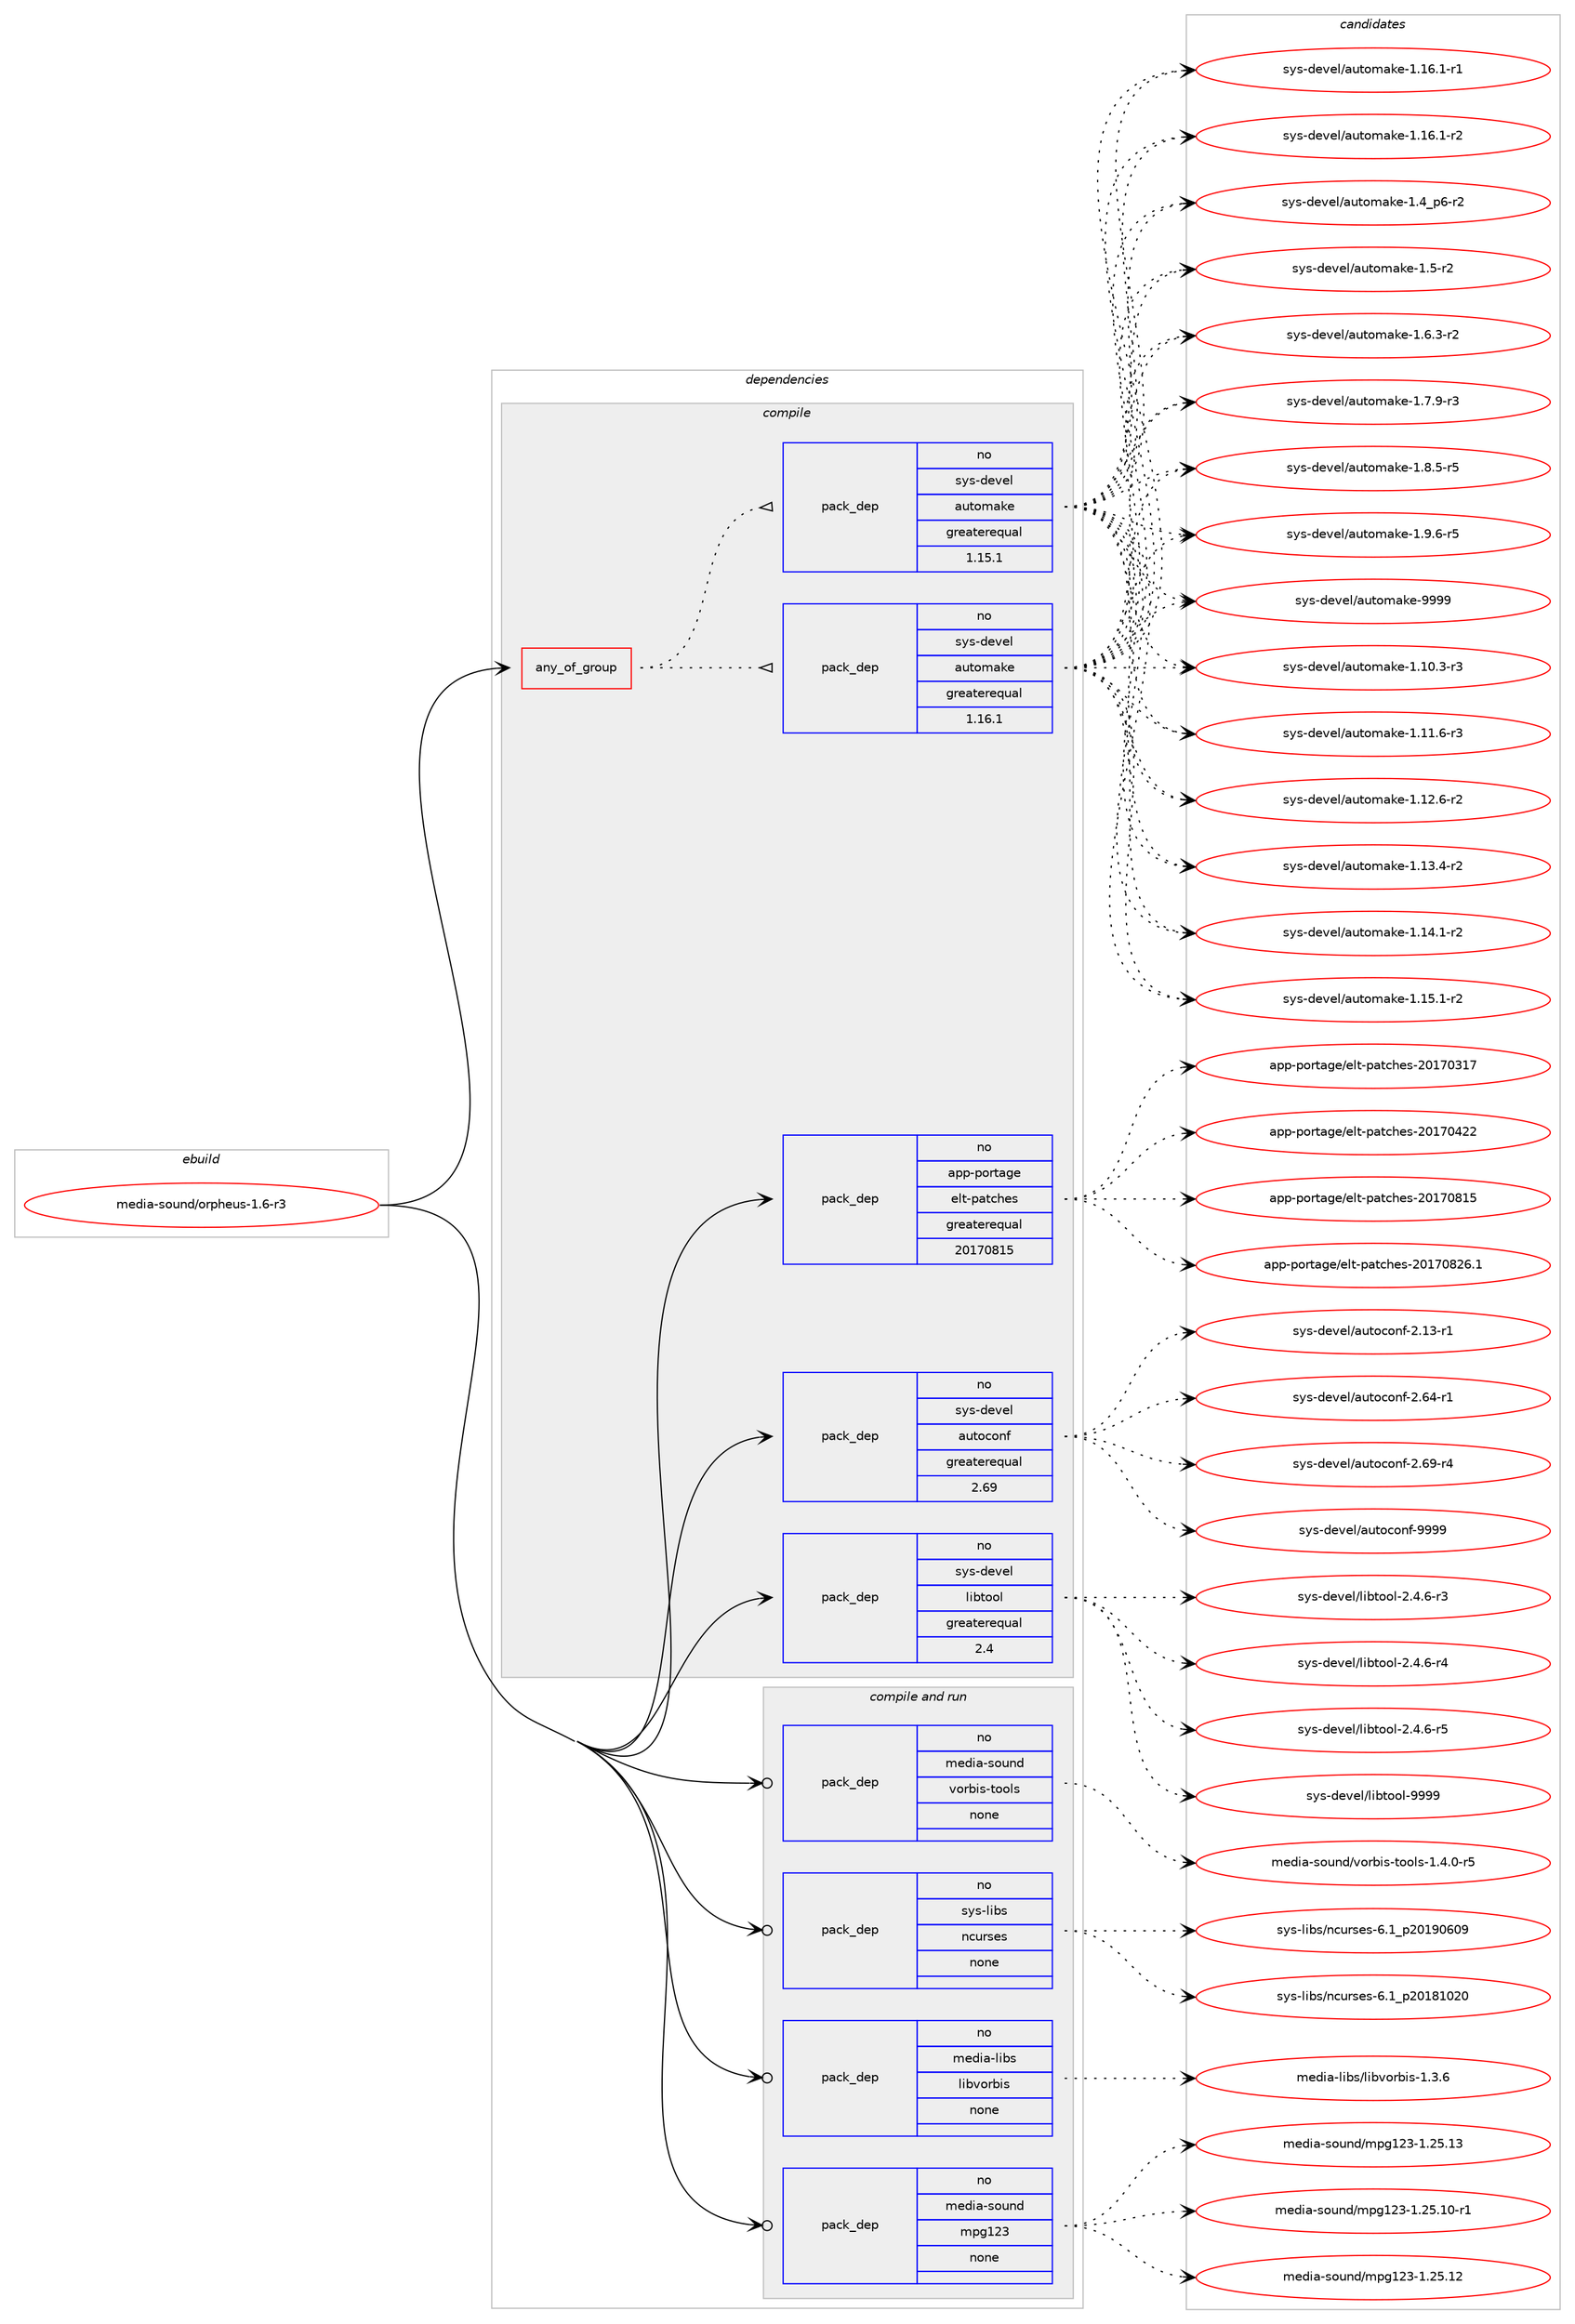 digraph prolog {

# *************
# Graph options
# *************

newrank=true;
concentrate=true;
compound=true;
graph [rankdir=LR,fontname=Helvetica,fontsize=10,ranksep=1.5];#, ranksep=2.5, nodesep=0.2];
edge  [arrowhead=vee];
node  [fontname=Helvetica,fontsize=10];

# **********
# The ebuild
# **********

subgraph cluster_leftcol {
color=gray;
rank=same;
label=<<i>ebuild</i>>;
id [label="media-sound/orpheus-1.6-r3", color=red, width=4, href="../media-sound/orpheus-1.6-r3.svg"];
}

# ****************
# The dependencies
# ****************

subgraph cluster_midcol {
color=gray;
label=<<i>dependencies</i>>;
subgraph cluster_compile {
fillcolor="#eeeeee";
style=filled;
label=<<i>compile</i>>;
subgraph any13557 {
dependency801661 [label=<<TABLE BORDER="0" CELLBORDER="1" CELLSPACING="0" CELLPADDING="4"><TR><TD CELLPADDING="10">any_of_group</TD></TR></TABLE>>, shape=none, color=red];subgraph pack592988 {
dependency801662 [label=<<TABLE BORDER="0" CELLBORDER="1" CELLSPACING="0" CELLPADDING="4" WIDTH="220"><TR><TD ROWSPAN="6" CELLPADDING="30">pack_dep</TD></TR><TR><TD WIDTH="110">no</TD></TR><TR><TD>sys-devel</TD></TR><TR><TD>automake</TD></TR><TR><TD>greaterequal</TD></TR><TR><TD>1.16.1</TD></TR></TABLE>>, shape=none, color=blue];
}
dependency801661:e -> dependency801662:w [weight=20,style="dotted",arrowhead="oinv"];
subgraph pack592989 {
dependency801663 [label=<<TABLE BORDER="0" CELLBORDER="1" CELLSPACING="0" CELLPADDING="4" WIDTH="220"><TR><TD ROWSPAN="6" CELLPADDING="30">pack_dep</TD></TR><TR><TD WIDTH="110">no</TD></TR><TR><TD>sys-devel</TD></TR><TR><TD>automake</TD></TR><TR><TD>greaterequal</TD></TR><TR><TD>1.15.1</TD></TR></TABLE>>, shape=none, color=blue];
}
dependency801661:e -> dependency801663:w [weight=20,style="dotted",arrowhead="oinv"];
}
id:e -> dependency801661:w [weight=20,style="solid",arrowhead="vee"];
subgraph pack592990 {
dependency801664 [label=<<TABLE BORDER="0" CELLBORDER="1" CELLSPACING="0" CELLPADDING="4" WIDTH="220"><TR><TD ROWSPAN="6" CELLPADDING="30">pack_dep</TD></TR><TR><TD WIDTH="110">no</TD></TR><TR><TD>app-portage</TD></TR><TR><TD>elt-patches</TD></TR><TR><TD>greaterequal</TD></TR><TR><TD>20170815</TD></TR></TABLE>>, shape=none, color=blue];
}
id:e -> dependency801664:w [weight=20,style="solid",arrowhead="vee"];
subgraph pack592991 {
dependency801665 [label=<<TABLE BORDER="0" CELLBORDER="1" CELLSPACING="0" CELLPADDING="4" WIDTH="220"><TR><TD ROWSPAN="6" CELLPADDING="30">pack_dep</TD></TR><TR><TD WIDTH="110">no</TD></TR><TR><TD>sys-devel</TD></TR><TR><TD>autoconf</TD></TR><TR><TD>greaterequal</TD></TR><TR><TD>2.69</TD></TR></TABLE>>, shape=none, color=blue];
}
id:e -> dependency801665:w [weight=20,style="solid",arrowhead="vee"];
subgraph pack592992 {
dependency801666 [label=<<TABLE BORDER="0" CELLBORDER="1" CELLSPACING="0" CELLPADDING="4" WIDTH="220"><TR><TD ROWSPAN="6" CELLPADDING="30">pack_dep</TD></TR><TR><TD WIDTH="110">no</TD></TR><TR><TD>sys-devel</TD></TR><TR><TD>libtool</TD></TR><TR><TD>greaterequal</TD></TR><TR><TD>2.4</TD></TR></TABLE>>, shape=none, color=blue];
}
id:e -> dependency801666:w [weight=20,style="solid",arrowhead="vee"];
}
subgraph cluster_compileandrun {
fillcolor="#eeeeee";
style=filled;
label=<<i>compile and run</i>>;
subgraph pack592993 {
dependency801667 [label=<<TABLE BORDER="0" CELLBORDER="1" CELLSPACING="0" CELLPADDING="4" WIDTH="220"><TR><TD ROWSPAN="6" CELLPADDING="30">pack_dep</TD></TR><TR><TD WIDTH="110">no</TD></TR><TR><TD>media-libs</TD></TR><TR><TD>libvorbis</TD></TR><TR><TD>none</TD></TR><TR><TD></TD></TR></TABLE>>, shape=none, color=blue];
}
id:e -> dependency801667:w [weight=20,style="solid",arrowhead="odotvee"];
subgraph pack592994 {
dependency801668 [label=<<TABLE BORDER="0" CELLBORDER="1" CELLSPACING="0" CELLPADDING="4" WIDTH="220"><TR><TD ROWSPAN="6" CELLPADDING="30">pack_dep</TD></TR><TR><TD WIDTH="110">no</TD></TR><TR><TD>media-sound</TD></TR><TR><TD>mpg123</TD></TR><TR><TD>none</TD></TR><TR><TD></TD></TR></TABLE>>, shape=none, color=blue];
}
id:e -> dependency801668:w [weight=20,style="solid",arrowhead="odotvee"];
subgraph pack592995 {
dependency801669 [label=<<TABLE BORDER="0" CELLBORDER="1" CELLSPACING="0" CELLPADDING="4" WIDTH="220"><TR><TD ROWSPAN="6" CELLPADDING="30">pack_dep</TD></TR><TR><TD WIDTH="110">no</TD></TR><TR><TD>media-sound</TD></TR><TR><TD>vorbis-tools</TD></TR><TR><TD>none</TD></TR><TR><TD></TD></TR></TABLE>>, shape=none, color=blue];
}
id:e -> dependency801669:w [weight=20,style="solid",arrowhead="odotvee"];
subgraph pack592996 {
dependency801670 [label=<<TABLE BORDER="0" CELLBORDER="1" CELLSPACING="0" CELLPADDING="4" WIDTH="220"><TR><TD ROWSPAN="6" CELLPADDING="30">pack_dep</TD></TR><TR><TD WIDTH="110">no</TD></TR><TR><TD>sys-libs</TD></TR><TR><TD>ncurses</TD></TR><TR><TD>none</TD></TR><TR><TD></TD></TR></TABLE>>, shape=none, color=blue];
}
id:e -> dependency801670:w [weight=20,style="solid",arrowhead="odotvee"];
}
subgraph cluster_run {
fillcolor="#eeeeee";
style=filled;
label=<<i>run</i>>;
}
}

# **************
# The candidates
# **************

subgraph cluster_choices {
rank=same;
color=gray;
label=<<i>candidates</i>>;

subgraph choice592988 {
color=black;
nodesep=1;
choice11512111545100101118101108479711711611110997107101454946494846514511451 [label="sys-devel/automake-1.10.3-r3", color=red, width=4,href="../sys-devel/automake-1.10.3-r3.svg"];
choice11512111545100101118101108479711711611110997107101454946494946544511451 [label="sys-devel/automake-1.11.6-r3", color=red, width=4,href="../sys-devel/automake-1.11.6-r3.svg"];
choice11512111545100101118101108479711711611110997107101454946495046544511450 [label="sys-devel/automake-1.12.6-r2", color=red, width=4,href="../sys-devel/automake-1.12.6-r2.svg"];
choice11512111545100101118101108479711711611110997107101454946495146524511450 [label="sys-devel/automake-1.13.4-r2", color=red, width=4,href="../sys-devel/automake-1.13.4-r2.svg"];
choice11512111545100101118101108479711711611110997107101454946495246494511450 [label="sys-devel/automake-1.14.1-r2", color=red, width=4,href="../sys-devel/automake-1.14.1-r2.svg"];
choice11512111545100101118101108479711711611110997107101454946495346494511450 [label="sys-devel/automake-1.15.1-r2", color=red, width=4,href="../sys-devel/automake-1.15.1-r2.svg"];
choice11512111545100101118101108479711711611110997107101454946495446494511449 [label="sys-devel/automake-1.16.1-r1", color=red, width=4,href="../sys-devel/automake-1.16.1-r1.svg"];
choice11512111545100101118101108479711711611110997107101454946495446494511450 [label="sys-devel/automake-1.16.1-r2", color=red, width=4,href="../sys-devel/automake-1.16.1-r2.svg"];
choice115121115451001011181011084797117116111109971071014549465295112544511450 [label="sys-devel/automake-1.4_p6-r2", color=red, width=4,href="../sys-devel/automake-1.4_p6-r2.svg"];
choice11512111545100101118101108479711711611110997107101454946534511450 [label="sys-devel/automake-1.5-r2", color=red, width=4,href="../sys-devel/automake-1.5-r2.svg"];
choice115121115451001011181011084797117116111109971071014549465446514511450 [label="sys-devel/automake-1.6.3-r2", color=red, width=4,href="../sys-devel/automake-1.6.3-r2.svg"];
choice115121115451001011181011084797117116111109971071014549465546574511451 [label="sys-devel/automake-1.7.9-r3", color=red, width=4,href="../sys-devel/automake-1.7.9-r3.svg"];
choice115121115451001011181011084797117116111109971071014549465646534511453 [label="sys-devel/automake-1.8.5-r5", color=red, width=4,href="../sys-devel/automake-1.8.5-r5.svg"];
choice115121115451001011181011084797117116111109971071014549465746544511453 [label="sys-devel/automake-1.9.6-r5", color=red, width=4,href="../sys-devel/automake-1.9.6-r5.svg"];
choice115121115451001011181011084797117116111109971071014557575757 [label="sys-devel/automake-9999", color=red, width=4,href="../sys-devel/automake-9999.svg"];
dependency801662:e -> choice11512111545100101118101108479711711611110997107101454946494846514511451:w [style=dotted,weight="100"];
dependency801662:e -> choice11512111545100101118101108479711711611110997107101454946494946544511451:w [style=dotted,weight="100"];
dependency801662:e -> choice11512111545100101118101108479711711611110997107101454946495046544511450:w [style=dotted,weight="100"];
dependency801662:e -> choice11512111545100101118101108479711711611110997107101454946495146524511450:w [style=dotted,weight="100"];
dependency801662:e -> choice11512111545100101118101108479711711611110997107101454946495246494511450:w [style=dotted,weight="100"];
dependency801662:e -> choice11512111545100101118101108479711711611110997107101454946495346494511450:w [style=dotted,weight="100"];
dependency801662:e -> choice11512111545100101118101108479711711611110997107101454946495446494511449:w [style=dotted,weight="100"];
dependency801662:e -> choice11512111545100101118101108479711711611110997107101454946495446494511450:w [style=dotted,weight="100"];
dependency801662:e -> choice115121115451001011181011084797117116111109971071014549465295112544511450:w [style=dotted,weight="100"];
dependency801662:e -> choice11512111545100101118101108479711711611110997107101454946534511450:w [style=dotted,weight="100"];
dependency801662:e -> choice115121115451001011181011084797117116111109971071014549465446514511450:w [style=dotted,weight="100"];
dependency801662:e -> choice115121115451001011181011084797117116111109971071014549465546574511451:w [style=dotted,weight="100"];
dependency801662:e -> choice115121115451001011181011084797117116111109971071014549465646534511453:w [style=dotted,weight="100"];
dependency801662:e -> choice115121115451001011181011084797117116111109971071014549465746544511453:w [style=dotted,weight="100"];
dependency801662:e -> choice115121115451001011181011084797117116111109971071014557575757:w [style=dotted,weight="100"];
}
subgraph choice592989 {
color=black;
nodesep=1;
choice11512111545100101118101108479711711611110997107101454946494846514511451 [label="sys-devel/automake-1.10.3-r3", color=red, width=4,href="../sys-devel/automake-1.10.3-r3.svg"];
choice11512111545100101118101108479711711611110997107101454946494946544511451 [label="sys-devel/automake-1.11.6-r3", color=red, width=4,href="../sys-devel/automake-1.11.6-r3.svg"];
choice11512111545100101118101108479711711611110997107101454946495046544511450 [label="sys-devel/automake-1.12.6-r2", color=red, width=4,href="../sys-devel/automake-1.12.6-r2.svg"];
choice11512111545100101118101108479711711611110997107101454946495146524511450 [label="sys-devel/automake-1.13.4-r2", color=red, width=4,href="../sys-devel/automake-1.13.4-r2.svg"];
choice11512111545100101118101108479711711611110997107101454946495246494511450 [label="sys-devel/automake-1.14.1-r2", color=red, width=4,href="../sys-devel/automake-1.14.1-r2.svg"];
choice11512111545100101118101108479711711611110997107101454946495346494511450 [label="sys-devel/automake-1.15.1-r2", color=red, width=4,href="../sys-devel/automake-1.15.1-r2.svg"];
choice11512111545100101118101108479711711611110997107101454946495446494511449 [label="sys-devel/automake-1.16.1-r1", color=red, width=4,href="../sys-devel/automake-1.16.1-r1.svg"];
choice11512111545100101118101108479711711611110997107101454946495446494511450 [label="sys-devel/automake-1.16.1-r2", color=red, width=4,href="../sys-devel/automake-1.16.1-r2.svg"];
choice115121115451001011181011084797117116111109971071014549465295112544511450 [label="sys-devel/automake-1.4_p6-r2", color=red, width=4,href="../sys-devel/automake-1.4_p6-r2.svg"];
choice11512111545100101118101108479711711611110997107101454946534511450 [label="sys-devel/automake-1.5-r2", color=red, width=4,href="../sys-devel/automake-1.5-r2.svg"];
choice115121115451001011181011084797117116111109971071014549465446514511450 [label="sys-devel/automake-1.6.3-r2", color=red, width=4,href="../sys-devel/automake-1.6.3-r2.svg"];
choice115121115451001011181011084797117116111109971071014549465546574511451 [label="sys-devel/automake-1.7.9-r3", color=red, width=4,href="../sys-devel/automake-1.7.9-r3.svg"];
choice115121115451001011181011084797117116111109971071014549465646534511453 [label="sys-devel/automake-1.8.5-r5", color=red, width=4,href="../sys-devel/automake-1.8.5-r5.svg"];
choice115121115451001011181011084797117116111109971071014549465746544511453 [label="sys-devel/automake-1.9.6-r5", color=red, width=4,href="../sys-devel/automake-1.9.6-r5.svg"];
choice115121115451001011181011084797117116111109971071014557575757 [label="sys-devel/automake-9999", color=red, width=4,href="../sys-devel/automake-9999.svg"];
dependency801663:e -> choice11512111545100101118101108479711711611110997107101454946494846514511451:w [style=dotted,weight="100"];
dependency801663:e -> choice11512111545100101118101108479711711611110997107101454946494946544511451:w [style=dotted,weight="100"];
dependency801663:e -> choice11512111545100101118101108479711711611110997107101454946495046544511450:w [style=dotted,weight="100"];
dependency801663:e -> choice11512111545100101118101108479711711611110997107101454946495146524511450:w [style=dotted,weight="100"];
dependency801663:e -> choice11512111545100101118101108479711711611110997107101454946495246494511450:w [style=dotted,weight="100"];
dependency801663:e -> choice11512111545100101118101108479711711611110997107101454946495346494511450:w [style=dotted,weight="100"];
dependency801663:e -> choice11512111545100101118101108479711711611110997107101454946495446494511449:w [style=dotted,weight="100"];
dependency801663:e -> choice11512111545100101118101108479711711611110997107101454946495446494511450:w [style=dotted,weight="100"];
dependency801663:e -> choice115121115451001011181011084797117116111109971071014549465295112544511450:w [style=dotted,weight="100"];
dependency801663:e -> choice11512111545100101118101108479711711611110997107101454946534511450:w [style=dotted,weight="100"];
dependency801663:e -> choice115121115451001011181011084797117116111109971071014549465446514511450:w [style=dotted,weight="100"];
dependency801663:e -> choice115121115451001011181011084797117116111109971071014549465546574511451:w [style=dotted,weight="100"];
dependency801663:e -> choice115121115451001011181011084797117116111109971071014549465646534511453:w [style=dotted,weight="100"];
dependency801663:e -> choice115121115451001011181011084797117116111109971071014549465746544511453:w [style=dotted,weight="100"];
dependency801663:e -> choice115121115451001011181011084797117116111109971071014557575757:w [style=dotted,weight="100"];
}
subgraph choice592990 {
color=black;
nodesep=1;
choice97112112451121111141169710310147101108116451129711699104101115455048495548514955 [label="app-portage/elt-patches-20170317", color=red, width=4,href="../app-portage/elt-patches-20170317.svg"];
choice97112112451121111141169710310147101108116451129711699104101115455048495548525050 [label="app-portage/elt-patches-20170422", color=red, width=4,href="../app-portage/elt-patches-20170422.svg"];
choice97112112451121111141169710310147101108116451129711699104101115455048495548564953 [label="app-portage/elt-patches-20170815", color=red, width=4,href="../app-portage/elt-patches-20170815.svg"];
choice971121124511211111411697103101471011081164511297116991041011154550484955485650544649 [label="app-portage/elt-patches-20170826.1", color=red, width=4,href="../app-portage/elt-patches-20170826.1.svg"];
dependency801664:e -> choice97112112451121111141169710310147101108116451129711699104101115455048495548514955:w [style=dotted,weight="100"];
dependency801664:e -> choice97112112451121111141169710310147101108116451129711699104101115455048495548525050:w [style=dotted,weight="100"];
dependency801664:e -> choice97112112451121111141169710310147101108116451129711699104101115455048495548564953:w [style=dotted,weight="100"];
dependency801664:e -> choice971121124511211111411697103101471011081164511297116991041011154550484955485650544649:w [style=dotted,weight="100"];
}
subgraph choice592991 {
color=black;
nodesep=1;
choice1151211154510010111810110847971171161119911111010245504649514511449 [label="sys-devel/autoconf-2.13-r1", color=red, width=4,href="../sys-devel/autoconf-2.13-r1.svg"];
choice1151211154510010111810110847971171161119911111010245504654524511449 [label="sys-devel/autoconf-2.64-r1", color=red, width=4,href="../sys-devel/autoconf-2.64-r1.svg"];
choice1151211154510010111810110847971171161119911111010245504654574511452 [label="sys-devel/autoconf-2.69-r4", color=red, width=4,href="../sys-devel/autoconf-2.69-r4.svg"];
choice115121115451001011181011084797117116111991111101024557575757 [label="sys-devel/autoconf-9999", color=red, width=4,href="../sys-devel/autoconf-9999.svg"];
dependency801665:e -> choice1151211154510010111810110847971171161119911111010245504649514511449:w [style=dotted,weight="100"];
dependency801665:e -> choice1151211154510010111810110847971171161119911111010245504654524511449:w [style=dotted,weight="100"];
dependency801665:e -> choice1151211154510010111810110847971171161119911111010245504654574511452:w [style=dotted,weight="100"];
dependency801665:e -> choice115121115451001011181011084797117116111991111101024557575757:w [style=dotted,weight="100"];
}
subgraph choice592992 {
color=black;
nodesep=1;
choice1151211154510010111810110847108105981161111111084550465246544511451 [label="sys-devel/libtool-2.4.6-r3", color=red, width=4,href="../sys-devel/libtool-2.4.6-r3.svg"];
choice1151211154510010111810110847108105981161111111084550465246544511452 [label="sys-devel/libtool-2.4.6-r4", color=red, width=4,href="../sys-devel/libtool-2.4.6-r4.svg"];
choice1151211154510010111810110847108105981161111111084550465246544511453 [label="sys-devel/libtool-2.4.6-r5", color=red, width=4,href="../sys-devel/libtool-2.4.6-r5.svg"];
choice1151211154510010111810110847108105981161111111084557575757 [label="sys-devel/libtool-9999", color=red, width=4,href="../sys-devel/libtool-9999.svg"];
dependency801666:e -> choice1151211154510010111810110847108105981161111111084550465246544511451:w [style=dotted,weight="100"];
dependency801666:e -> choice1151211154510010111810110847108105981161111111084550465246544511452:w [style=dotted,weight="100"];
dependency801666:e -> choice1151211154510010111810110847108105981161111111084550465246544511453:w [style=dotted,weight="100"];
dependency801666:e -> choice1151211154510010111810110847108105981161111111084557575757:w [style=dotted,weight="100"];
}
subgraph choice592993 {
color=black;
nodesep=1;
choice109101100105974510810598115471081059811811111498105115454946514654 [label="media-libs/libvorbis-1.3.6", color=red, width=4,href="../media-libs/libvorbis-1.3.6.svg"];
dependency801667:e -> choice109101100105974510810598115471081059811811111498105115454946514654:w [style=dotted,weight="100"];
}
subgraph choice592994 {
color=black;
nodesep=1;
choice10910110010597451151111171101004710911210349505145494650534649484511449 [label="media-sound/mpg123-1.25.10-r1", color=red, width=4,href="../media-sound/mpg123-1.25.10-r1.svg"];
choice1091011001059745115111117110100471091121034950514549465053464950 [label="media-sound/mpg123-1.25.12", color=red, width=4,href="../media-sound/mpg123-1.25.12.svg"];
choice1091011001059745115111117110100471091121034950514549465053464951 [label="media-sound/mpg123-1.25.13", color=red, width=4,href="../media-sound/mpg123-1.25.13.svg"];
dependency801668:e -> choice10910110010597451151111171101004710911210349505145494650534649484511449:w [style=dotted,weight="100"];
dependency801668:e -> choice1091011001059745115111117110100471091121034950514549465053464950:w [style=dotted,weight="100"];
dependency801668:e -> choice1091011001059745115111117110100471091121034950514549465053464951:w [style=dotted,weight="100"];
}
subgraph choice592995 {
color=black;
nodesep=1;
choice10910110010597451151111171101004711811111498105115451161111111081154549465246484511453 [label="media-sound/vorbis-tools-1.4.0-r5", color=red, width=4,href="../media-sound/vorbis-tools-1.4.0-r5.svg"];
dependency801669:e -> choice10910110010597451151111171101004711811111498105115451161111111081154549465246484511453:w [style=dotted,weight="100"];
}
subgraph choice592996 {
color=black;
nodesep=1;
choice1151211154510810598115471109911711411510111545544649951125048495649485048 [label="sys-libs/ncurses-6.1_p20181020", color=red, width=4,href="../sys-libs/ncurses-6.1_p20181020.svg"];
choice1151211154510810598115471109911711411510111545544649951125048495748544857 [label="sys-libs/ncurses-6.1_p20190609", color=red, width=4,href="../sys-libs/ncurses-6.1_p20190609.svg"];
dependency801670:e -> choice1151211154510810598115471109911711411510111545544649951125048495649485048:w [style=dotted,weight="100"];
dependency801670:e -> choice1151211154510810598115471109911711411510111545544649951125048495748544857:w [style=dotted,weight="100"];
}
}

}
